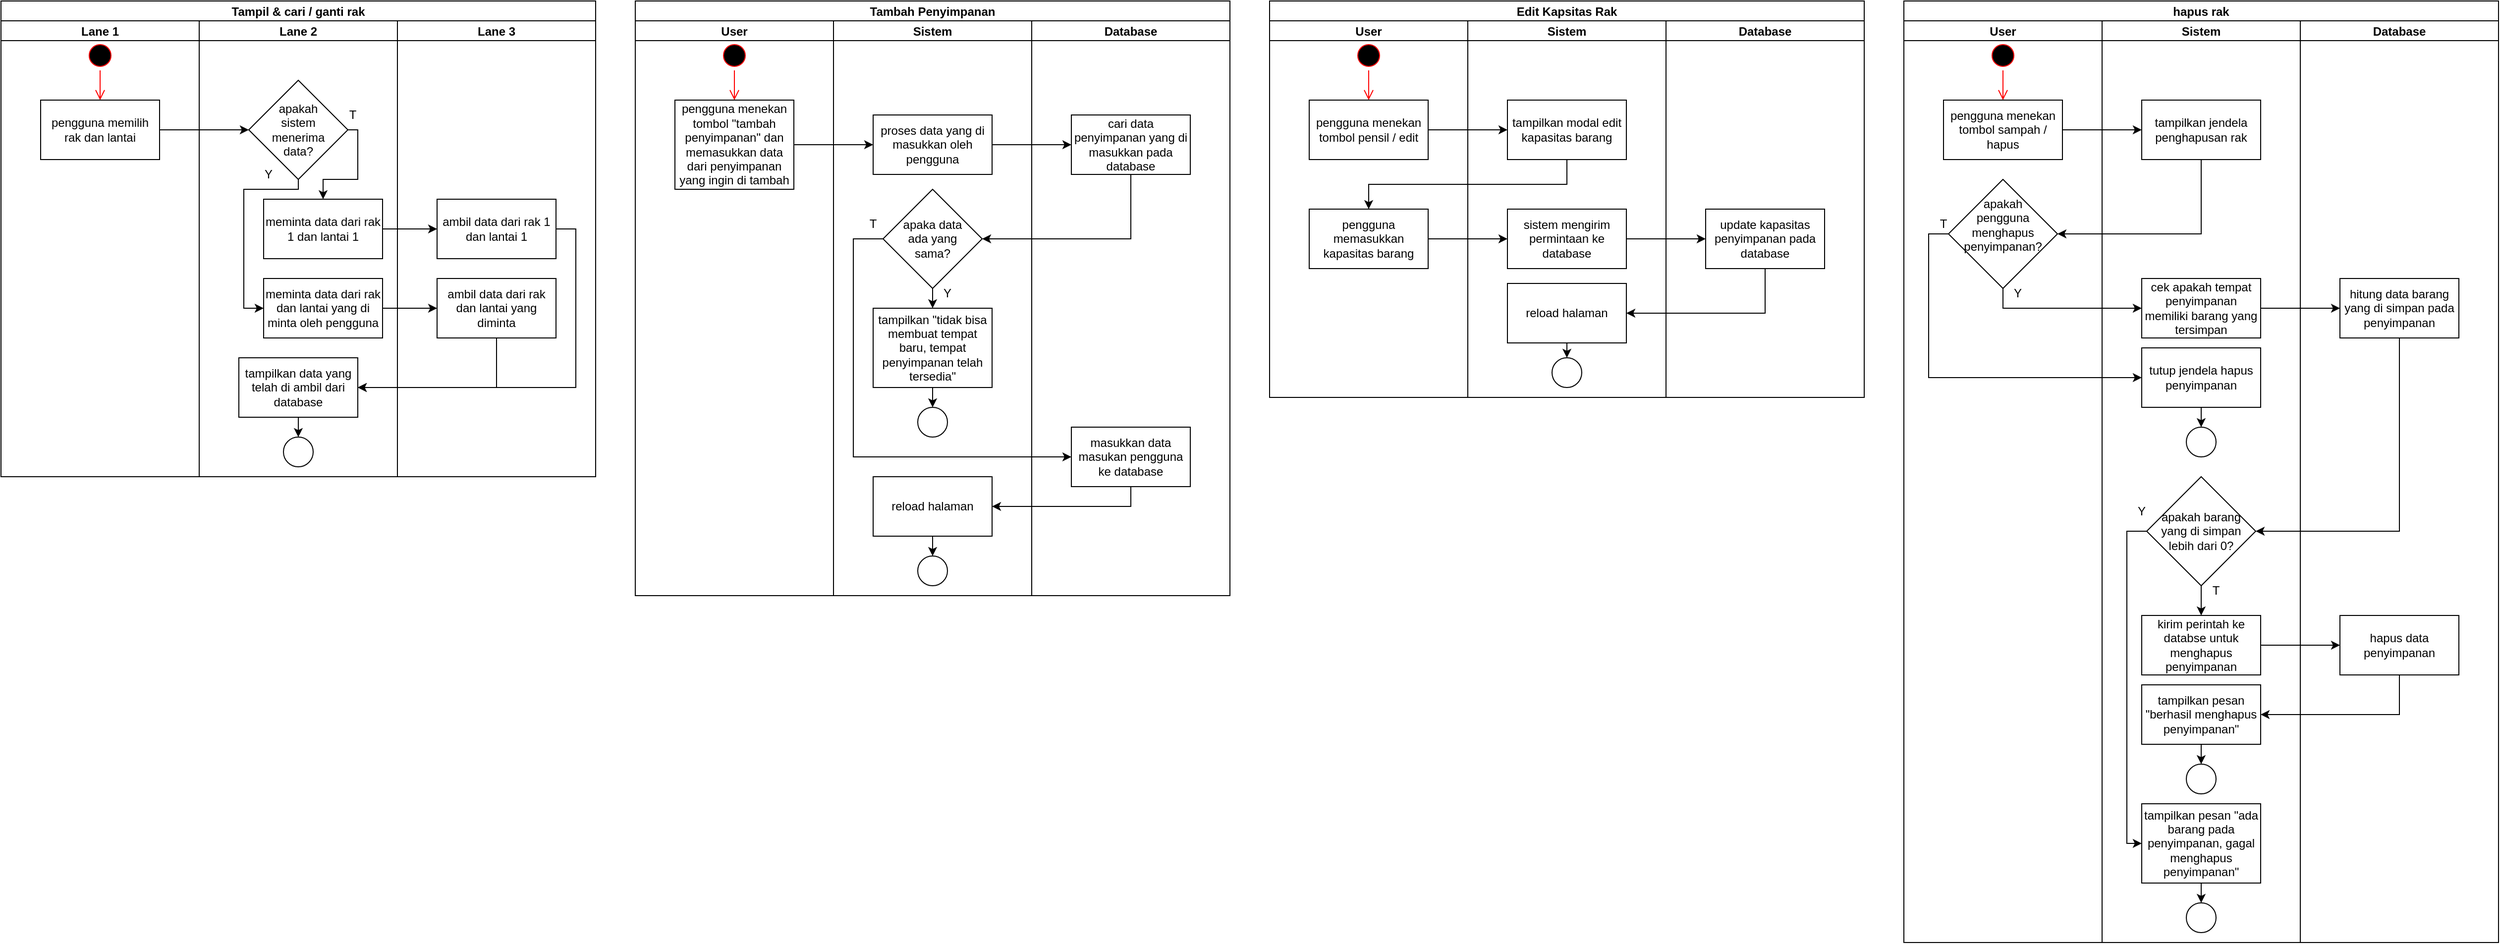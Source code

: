 <mxfile version="16.0.0" type="device"><diagram id="Pn39kzKZuHo1RqQrdE1P" name="Page-1"><mxGraphModel dx="868" dy="482" grid="1" gridSize="10" guides="1" tooltips="1" connect="1" arrows="1" fold="1" page="1" pageScale="1" pageWidth="850" pageHeight="1100" math="0" shadow="0"><root><mxCell id="0"/><mxCell id="1" parent="0"/><mxCell id="o2baZl548UdenLcw_OC--1" value="Tampil &amp; cari / ganti rak" style="swimlane;childLayout=stackLayout;resizeParent=1;resizeParentMax=0;startSize=20;" vertex="1" parent="1"><mxGeometry x="40" y="40" width="600" height="480" as="geometry"/></mxCell><mxCell id="o2baZl548UdenLcw_OC--2" value="Lane 1" style="swimlane;startSize=20;" vertex="1" parent="o2baZl548UdenLcw_OC--1"><mxGeometry y="20" width="200" height="460" as="geometry"/></mxCell><mxCell id="o2baZl548UdenLcw_OC--5" value="" style="ellipse;html=1;shape=startState;fillColor=#000000;strokeColor=#ff0000;" vertex="1" parent="o2baZl548UdenLcw_OC--2"><mxGeometry x="85" y="20" width="30" height="30" as="geometry"/></mxCell><mxCell id="o2baZl548UdenLcw_OC--6" value="" style="edgeStyle=orthogonalEdgeStyle;html=1;verticalAlign=bottom;endArrow=open;endSize=8;strokeColor=#ff0000;rounded=0;" edge="1" source="o2baZl548UdenLcw_OC--5" parent="o2baZl548UdenLcw_OC--2"><mxGeometry relative="1" as="geometry"><mxPoint x="100" y="80" as="targetPoint"/></mxGeometry></mxCell><mxCell id="o2baZl548UdenLcw_OC--7" value="pengguna memilih rak dan lantai" style="rounded=0;whiteSpace=wrap;html=1;" vertex="1" parent="o2baZl548UdenLcw_OC--2"><mxGeometry x="40" y="80" width="120" height="60" as="geometry"/></mxCell><mxCell id="o2baZl548UdenLcw_OC--3" value="Lane 2" style="swimlane;startSize=20;" vertex="1" parent="o2baZl548UdenLcw_OC--1"><mxGeometry x="200" y="20" width="200" height="460" as="geometry"/></mxCell><mxCell id="o2baZl548UdenLcw_OC--17" style="edgeStyle=orthogonalEdgeStyle;rounded=0;orthogonalLoop=1;jettySize=auto;html=1;exitX=0.5;exitY=1;exitDx=0;exitDy=0;entryX=0;entryY=0.5;entryDx=0;entryDy=0;" edge="1" parent="o2baZl548UdenLcw_OC--3" source="o2baZl548UdenLcw_OC--9" target="o2baZl548UdenLcw_OC--13"><mxGeometry relative="1" as="geometry"><Array as="points"><mxPoint x="100" y="170"/><mxPoint x="45" y="170"/><mxPoint x="45" y="290"/></Array></mxGeometry></mxCell><mxCell id="o2baZl548UdenLcw_OC--18" style="edgeStyle=orthogonalEdgeStyle;rounded=0;orthogonalLoop=1;jettySize=auto;html=1;exitX=1;exitY=0.5;exitDx=0;exitDy=0;entryX=0.5;entryY=0;entryDx=0;entryDy=0;" edge="1" parent="o2baZl548UdenLcw_OC--3" source="o2baZl548UdenLcw_OC--9" target="o2baZl548UdenLcw_OC--10"><mxGeometry relative="1" as="geometry"><Array as="points"><mxPoint x="160" y="110"/><mxPoint x="160" y="160"/><mxPoint x="125" y="160"/></Array></mxGeometry></mxCell><mxCell id="o2baZl548UdenLcw_OC--9" value="apakah sistem menerima data?" style="rhombus;whiteSpace=wrap;html=1;spacing=7;spacingLeft=10;spacingBottom=0;spacingRight=10;" vertex="1" parent="o2baZl548UdenLcw_OC--3"><mxGeometry x="50" y="60" width="100" height="100" as="geometry"/></mxCell><mxCell id="o2baZl548UdenLcw_OC--10" value="meminta data dari rak 1 dan lantai 1" style="rounded=0;whiteSpace=wrap;html=1;" vertex="1" parent="o2baZl548UdenLcw_OC--3"><mxGeometry x="65" y="180" width="120" height="60" as="geometry"/></mxCell><mxCell id="o2baZl548UdenLcw_OC--13" value="meminta data dari rak dan lantai yang di minta oleh pengguna" style="rounded=0;whiteSpace=wrap;html=1;" vertex="1" parent="o2baZl548UdenLcw_OC--3"><mxGeometry x="65" y="260" width="120" height="60" as="geometry"/></mxCell><mxCell id="o2baZl548UdenLcw_OC--23" style="edgeStyle=orthogonalEdgeStyle;rounded=0;orthogonalLoop=1;jettySize=auto;html=1;exitX=0.5;exitY=1;exitDx=0;exitDy=0;entryX=0.5;entryY=0;entryDx=0;entryDy=0;" edge="1" parent="o2baZl548UdenLcw_OC--3" source="o2baZl548UdenLcw_OC--12" target="o2baZl548UdenLcw_OC--15"><mxGeometry relative="1" as="geometry"/></mxCell><mxCell id="o2baZl548UdenLcw_OC--12" value="tampilkan data yang telah di ambil dari database" style="rounded=0;whiteSpace=wrap;html=1;" vertex="1" parent="o2baZl548UdenLcw_OC--3"><mxGeometry x="40" y="340" width="120" height="60" as="geometry"/></mxCell><mxCell id="o2baZl548UdenLcw_OC--15" value="" style="ellipse;whiteSpace=wrap;html=1;aspect=fixed;" vertex="1" parent="o2baZl548UdenLcw_OC--3"><mxGeometry x="85" y="420" width="30" height="30" as="geometry"/></mxCell><mxCell id="o2baZl548UdenLcw_OC--104" value="Y" style="text;html=1;strokeColor=none;fillColor=none;align=center;verticalAlign=middle;whiteSpace=wrap;rounded=0;" vertex="1" parent="o2baZl548UdenLcw_OC--3"><mxGeometry x="40" y="140" width="60" height="30" as="geometry"/></mxCell><mxCell id="o2baZl548UdenLcw_OC--105" value="T" style="text;html=1;strokeColor=none;fillColor=none;align=center;verticalAlign=middle;whiteSpace=wrap;rounded=0;" vertex="1" parent="o2baZl548UdenLcw_OC--3"><mxGeometry x="125" y="80" width="60" height="30" as="geometry"/></mxCell><mxCell id="o2baZl548UdenLcw_OC--4" value="Lane 3" style="swimlane;startSize=20;" vertex="1" parent="o2baZl548UdenLcw_OC--1"><mxGeometry x="400" y="20" width="200" height="460" as="geometry"/></mxCell><mxCell id="o2baZl548UdenLcw_OC--11" value="ambil data dari rak 1 dan lantai 1" style="rounded=0;whiteSpace=wrap;html=1;" vertex="1" parent="o2baZl548UdenLcw_OC--4"><mxGeometry x="40" y="180" width="120" height="60" as="geometry"/></mxCell><mxCell id="o2baZl548UdenLcw_OC--14" value="ambil data dari rak dan lantai yang diminta" style="rounded=0;whiteSpace=wrap;html=1;" vertex="1" parent="o2baZl548UdenLcw_OC--4"><mxGeometry x="40" y="260" width="120" height="60" as="geometry"/></mxCell><mxCell id="o2baZl548UdenLcw_OC--16" style="edgeStyle=orthogonalEdgeStyle;rounded=0;orthogonalLoop=1;jettySize=auto;html=1;exitX=1;exitY=0.5;exitDx=0;exitDy=0;entryX=0;entryY=0.5;entryDx=0;entryDy=0;" edge="1" parent="o2baZl548UdenLcw_OC--1" source="o2baZl548UdenLcw_OC--7" target="o2baZl548UdenLcw_OC--9"><mxGeometry relative="1" as="geometry"/></mxCell><mxCell id="o2baZl548UdenLcw_OC--19" style="edgeStyle=orthogonalEdgeStyle;rounded=0;orthogonalLoop=1;jettySize=auto;html=1;exitX=1;exitY=0.5;exitDx=0;exitDy=0;entryX=0;entryY=0.5;entryDx=0;entryDy=0;" edge="1" parent="o2baZl548UdenLcw_OC--1" source="o2baZl548UdenLcw_OC--10" target="o2baZl548UdenLcw_OC--11"><mxGeometry relative="1" as="geometry"/></mxCell><mxCell id="o2baZl548UdenLcw_OC--20" style="edgeStyle=orthogonalEdgeStyle;rounded=0;orthogonalLoop=1;jettySize=auto;html=1;exitX=1;exitY=0.5;exitDx=0;exitDy=0;entryX=0;entryY=0.5;entryDx=0;entryDy=0;" edge="1" parent="o2baZl548UdenLcw_OC--1" source="o2baZl548UdenLcw_OC--13" target="o2baZl548UdenLcw_OC--14"><mxGeometry relative="1" as="geometry"/></mxCell><mxCell id="o2baZl548UdenLcw_OC--21" style="edgeStyle=orthogonalEdgeStyle;rounded=0;orthogonalLoop=1;jettySize=auto;html=1;exitX=0.5;exitY=1;exitDx=0;exitDy=0;entryX=1;entryY=0.5;entryDx=0;entryDy=0;" edge="1" parent="o2baZl548UdenLcw_OC--1" source="o2baZl548UdenLcw_OC--14" target="o2baZl548UdenLcw_OC--12"><mxGeometry relative="1" as="geometry"/></mxCell><mxCell id="o2baZl548UdenLcw_OC--22" style="edgeStyle=orthogonalEdgeStyle;rounded=0;orthogonalLoop=1;jettySize=auto;html=1;exitX=1;exitY=0.5;exitDx=0;exitDy=0;" edge="1" parent="1" source="o2baZl548UdenLcw_OC--11"><mxGeometry relative="1" as="geometry"><mxPoint x="400" y="430" as="targetPoint"/><Array as="points"><mxPoint x="620" y="270"/><mxPoint x="620" y="430"/></Array></mxGeometry></mxCell><mxCell id="o2baZl548UdenLcw_OC--24" value="Tambah Penyimpanan" style="swimlane;childLayout=stackLayout;resizeParent=1;resizeParentMax=0;startSize=20;" vertex="1" parent="1"><mxGeometry x="680" y="40" width="600" height="600" as="geometry"/></mxCell><mxCell id="o2baZl548UdenLcw_OC--25" value="User" style="swimlane;startSize=20;" vertex="1" parent="o2baZl548UdenLcw_OC--24"><mxGeometry y="20" width="200" height="580" as="geometry"/></mxCell><mxCell id="o2baZl548UdenLcw_OC--28" value="" style="ellipse;html=1;shape=startState;fillColor=#000000;strokeColor=#ff0000;" vertex="1" parent="o2baZl548UdenLcw_OC--25"><mxGeometry x="85" y="20" width="30" height="30" as="geometry"/></mxCell><mxCell id="o2baZl548UdenLcw_OC--29" value="" style="edgeStyle=orthogonalEdgeStyle;html=1;verticalAlign=bottom;endArrow=open;endSize=8;strokeColor=#ff0000;rounded=0;" edge="1" source="o2baZl548UdenLcw_OC--28" parent="o2baZl548UdenLcw_OC--25"><mxGeometry relative="1" as="geometry"><mxPoint x="100" y="80" as="targetPoint"/></mxGeometry></mxCell><mxCell id="o2baZl548UdenLcw_OC--30" value="pengguna menekan tombol &quot;tambah penyimpanan&quot; dan memasukkan data dari penyimpanan yang ingin di tambah" style="rounded=0;whiteSpace=wrap;html=1;" vertex="1" parent="o2baZl548UdenLcw_OC--25"><mxGeometry x="40" y="80" width="120" height="90" as="geometry"/></mxCell><mxCell id="o2baZl548UdenLcw_OC--26" value="Sistem" style="swimlane;startSize=20;" vertex="1" parent="o2baZl548UdenLcw_OC--24"><mxGeometry x="200" y="20" width="200" height="580" as="geometry"/></mxCell><mxCell id="o2baZl548UdenLcw_OC--31" value="proses data yang di masukkan oleh pengguna" style="rounded=0;whiteSpace=wrap;html=1;" vertex="1" parent="o2baZl548UdenLcw_OC--26"><mxGeometry x="40" y="95" width="120" height="60" as="geometry"/></mxCell><mxCell id="o2baZl548UdenLcw_OC--39" style="edgeStyle=orthogonalEdgeStyle;rounded=0;orthogonalLoop=1;jettySize=auto;html=1;exitX=0.5;exitY=1;exitDx=0;exitDy=0;entryX=0.5;entryY=0;entryDx=0;entryDy=0;" edge="1" parent="o2baZl548UdenLcw_OC--26" source="o2baZl548UdenLcw_OC--33" target="o2baZl548UdenLcw_OC--34"><mxGeometry relative="1" as="geometry"/></mxCell><mxCell id="o2baZl548UdenLcw_OC--33" value="apaka data ada yang sama?" style="rhombus;whiteSpace=wrap;html=1;spacing=5;spacingLeft=5;spacingRight=5;" vertex="1" parent="o2baZl548UdenLcw_OC--26"><mxGeometry x="50" y="170" width="100" height="100" as="geometry"/></mxCell><mxCell id="o2baZl548UdenLcw_OC--40" style="edgeStyle=orthogonalEdgeStyle;rounded=0;orthogonalLoop=1;jettySize=auto;html=1;exitX=0.5;exitY=1;exitDx=0;exitDy=0;entryX=0.5;entryY=0;entryDx=0;entryDy=0;" edge="1" parent="o2baZl548UdenLcw_OC--26" source="o2baZl548UdenLcw_OC--34" target="o2baZl548UdenLcw_OC--35"><mxGeometry relative="1" as="geometry"/></mxCell><mxCell id="o2baZl548UdenLcw_OC--34" value="tampilkan &quot;tidak bisa membuat tempat baru, tempat penyimpanan telah tersedia&quot;" style="rounded=0;whiteSpace=wrap;html=1;" vertex="1" parent="o2baZl548UdenLcw_OC--26"><mxGeometry x="40" y="290" width="120" height="80" as="geometry"/></mxCell><mxCell id="o2baZl548UdenLcw_OC--35" value="" style="ellipse;whiteSpace=wrap;html=1;aspect=fixed;" vertex="1" parent="o2baZl548UdenLcw_OC--26"><mxGeometry x="85" y="390" width="30" height="30" as="geometry"/></mxCell><mxCell id="o2baZl548UdenLcw_OC--46" style="edgeStyle=orthogonalEdgeStyle;rounded=0;orthogonalLoop=1;jettySize=auto;html=1;exitX=0.5;exitY=1;exitDx=0;exitDy=0;entryX=0.5;entryY=0;entryDx=0;entryDy=0;" edge="1" parent="o2baZl548UdenLcw_OC--26" source="o2baZl548UdenLcw_OC--42" target="o2baZl548UdenLcw_OC--45"><mxGeometry relative="1" as="geometry"/></mxCell><mxCell id="o2baZl548UdenLcw_OC--42" value="reload halaman" style="rounded=0;whiteSpace=wrap;html=1;" vertex="1" parent="o2baZl548UdenLcw_OC--26"><mxGeometry x="40" y="460" width="120" height="60" as="geometry"/></mxCell><mxCell id="o2baZl548UdenLcw_OC--45" value="" style="ellipse;whiteSpace=wrap;html=1;aspect=fixed;" vertex="1" parent="o2baZl548UdenLcw_OC--26"><mxGeometry x="85" y="540" width="30" height="30" as="geometry"/></mxCell><mxCell id="o2baZl548UdenLcw_OC--106" value="Y" style="text;html=1;strokeColor=none;fillColor=none;align=center;verticalAlign=middle;whiteSpace=wrap;rounded=0;" vertex="1" parent="o2baZl548UdenLcw_OC--26"><mxGeometry x="85" y="260" width="60" height="30" as="geometry"/></mxCell><mxCell id="o2baZl548UdenLcw_OC--107" value="T" style="text;html=1;strokeColor=none;fillColor=none;align=center;verticalAlign=middle;whiteSpace=wrap;rounded=0;" vertex="1" parent="o2baZl548UdenLcw_OC--26"><mxGeometry x="10" y="190" width="60" height="30" as="geometry"/></mxCell><mxCell id="o2baZl548UdenLcw_OC--27" value="Database" style="swimlane;startSize=20;" vertex="1" parent="o2baZl548UdenLcw_OC--24"><mxGeometry x="400" y="20" width="200" height="580" as="geometry"/></mxCell><mxCell id="o2baZl548UdenLcw_OC--32" value="cari data penyimpanan yang di masukkan pada database" style="rounded=0;whiteSpace=wrap;html=1;" vertex="1" parent="o2baZl548UdenLcw_OC--27"><mxGeometry x="40" y="95" width="120" height="60" as="geometry"/></mxCell><mxCell id="o2baZl548UdenLcw_OC--41" value="masukkan data masukan pengguna ke database" style="rounded=0;whiteSpace=wrap;html=1;" vertex="1" parent="o2baZl548UdenLcw_OC--27"><mxGeometry x="40" y="410" width="120" height="60" as="geometry"/></mxCell><mxCell id="o2baZl548UdenLcw_OC--36" style="edgeStyle=orthogonalEdgeStyle;rounded=0;orthogonalLoop=1;jettySize=auto;html=1;exitX=1;exitY=0.5;exitDx=0;exitDy=0;entryX=0;entryY=0.5;entryDx=0;entryDy=0;" edge="1" parent="o2baZl548UdenLcw_OC--24" source="o2baZl548UdenLcw_OC--30" target="o2baZl548UdenLcw_OC--31"><mxGeometry relative="1" as="geometry"/></mxCell><mxCell id="o2baZl548UdenLcw_OC--37" style="edgeStyle=orthogonalEdgeStyle;rounded=0;orthogonalLoop=1;jettySize=auto;html=1;exitX=1;exitY=0.5;exitDx=0;exitDy=0;entryX=0;entryY=0.5;entryDx=0;entryDy=0;" edge="1" parent="o2baZl548UdenLcw_OC--24" source="o2baZl548UdenLcw_OC--31" target="o2baZl548UdenLcw_OC--32"><mxGeometry relative="1" as="geometry"/></mxCell><mxCell id="o2baZl548UdenLcw_OC--38" style="edgeStyle=orthogonalEdgeStyle;rounded=0;orthogonalLoop=1;jettySize=auto;html=1;exitX=0.5;exitY=1;exitDx=0;exitDy=0;entryX=1;entryY=0.5;entryDx=0;entryDy=0;" edge="1" parent="o2baZl548UdenLcw_OC--24" source="o2baZl548UdenLcw_OC--32" target="o2baZl548UdenLcw_OC--33"><mxGeometry relative="1" as="geometry"/></mxCell><mxCell id="o2baZl548UdenLcw_OC--43" style="edgeStyle=orthogonalEdgeStyle;rounded=0;orthogonalLoop=1;jettySize=auto;html=1;exitX=0;exitY=0.5;exitDx=0;exitDy=0;entryX=0;entryY=0.5;entryDx=0;entryDy=0;" edge="1" parent="o2baZl548UdenLcw_OC--24" source="o2baZl548UdenLcw_OC--33" target="o2baZl548UdenLcw_OC--41"><mxGeometry relative="1" as="geometry"><Array as="points"><mxPoint x="220" y="240"/><mxPoint x="220" y="460"/></Array></mxGeometry></mxCell><mxCell id="o2baZl548UdenLcw_OC--44" style="edgeStyle=orthogonalEdgeStyle;rounded=0;orthogonalLoop=1;jettySize=auto;html=1;exitX=0.5;exitY=1;exitDx=0;exitDy=0;entryX=1;entryY=0.5;entryDx=0;entryDy=0;" edge="1" parent="o2baZl548UdenLcw_OC--24" source="o2baZl548UdenLcw_OC--41" target="o2baZl548UdenLcw_OC--42"><mxGeometry relative="1" as="geometry"/></mxCell><mxCell id="o2baZl548UdenLcw_OC--47" value="Edit Kapsitas Rak" style="swimlane;childLayout=stackLayout;resizeParent=1;resizeParentMax=0;startSize=20;" vertex="1" parent="1"><mxGeometry x="1320" y="40" width="600" height="400" as="geometry"/></mxCell><mxCell id="o2baZl548UdenLcw_OC--48" value="User" style="swimlane;startSize=20;" vertex="1" parent="o2baZl548UdenLcw_OC--47"><mxGeometry y="20" width="200" height="380" as="geometry"/></mxCell><mxCell id="o2baZl548UdenLcw_OC--51" value="" style="ellipse;html=1;shape=startState;fillColor=#000000;strokeColor=#ff0000;" vertex="1" parent="o2baZl548UdenLcw_OC--48"><mxGeometry x="85" y="20" width="30" height="30" as="geometry"/></mxCell><mxCell id="o2baZl548UdenLcw_OC--52" value="" style="edgeStyle=orthogonalEdgeStyle;html=1;verticalAlign=bottom;endArrow=open;endSize=8;strokeColor=#ff0000;rounded=0;" edge="1" parent="o2baZl548UdenLcw_OC--48" source="o2baZl548UdenLcw_OC--51"><mxGeometry relative="1" as="geometry"><mxPoint x="100" y="80" as="targetPoint"/></mxGeometry></mxCell><mxCell id="o2baZl548UdenLcw_OC--53" value="pengguna menekan tombol pensil / edit" style="rounded=0;whiteSpace=wrap;html=1;" vertex="1" parent="o2baZl548UdenLcw_OC--48"><mxGeometry x="40" y="80" width="120" height="60" as="geometry"/></mxCell><mxCell id="o2baZl548UdenLcw_OC--55" value="pengguna memasukkan kapasitas barang" style="rounded=0;whiteSpace=wrap;html=1;" vertex="1" parent="o2baZl548UdenLcw_OC--48"><mxGeometry x="40" y="190" width="120" height="60" as="geometry"/></mxCell><mxCell id="o2baZl548UdenLcw_OC--49" value="Sistem" style="swimlane;startSize=20;" vertex="1" parent="o2baZl548UdenLcw_OC--47"><mxGeometry x="200" y="20" width="200" height="380" as="geometry"/></mxCell><mxCell id="o2baZl548UdenLcw_OC--54" value="tampilkan modal edit kapasitas barang" style="rounded=0;whiteSpace=wrap;html=1;" vertex="1" parent="o2baZl548UdenLcw_OC--49"><mxGeometry x="40" y="80" width="120" height="60" as="geometry"/></mxCell><mxCell id="o2baZl548UdenLcw_OC--56" value="sistem mengirim permintaan ke database" style="rounded=0;whiteSpace=wrap;html=1;" vertex="1" parent="o2baZl548UdenLcw_OC--49"><mxGeometry x="40" y="190" width="120" height="60" as="geometry"/></mxCell><mxCell id="o2baZl548UdenLcw_OC--66" style="edgeStyle=orthogonalEdgeStyle;rounded=0;orthogonalLoop=1;jettySize=auto;html=1;exitX=0.5;exitY=1;exitDx=0;exitDy=0;entryX=0.5;entryY=0;entryDx=0;entryDy=0;" edge="1" parent="o2baZl548UdenLcw_OC--49" source="o2baZl548UdenLcw_OC--58" target="o2baZl548UdenLcw_OC--65"><mxGeometry relative="1" as="geometry"/></mxCell><mxCell id="o2baZl548UdenLcw_OC--58" value="reload halaman" style="rounded=0;whiteSpace=wrap;html=1;" vertex="1" parent="o2baZl548UdenLcw_OC--49"><mxGeometry x="40" y="265" width="120" height="60" as="geometry"/></mxCell><mxCell id="o2baZl548UdenLcw_OC--65" value="" style="ellipse;whiteSpace=wrap;html=1;aspect=fixed;" vertex="1" parent="o2baZl548UdenLcw_OC--49"><mxGeometry x="85" y="340" width="30" height="30" as="geometry"/></mxCell><mxCell id="o2baZl548UdenLcw_OC--50" value="Database" style="swimlane;startSize=20;" vertex="1" parent="o2baZl548UdenLcw_OC--47"><mxGeometry x="400" y="20" width="200" height="380" as="geometry"/></mxCell><mxCell id="o2baZl548UdenLcw_OC--57" value="update kapasitas penyimpanan pada database" style="rounded=0;whiteSpace=wrap;html=1;" vertex="1" parent="o2baZl548UdenLcw_OC--50"><mxGeometry x="40" y="190" width="120" height="60" as="geometry"/></mxCell><mxCell id="o2baZl548UdenLcw_OC--59" style="edgeStyle=orthogonalEdgeStyle;rounded=0;orthogonalLoop=1;jettySize=auto;html=1;exitX=1;exitY=0.5;exitDx=0;exitDy=0;entryX=0;entryY=0.5;entryDx=0;entryDy=0;" edge="1" parent="o2baZl548UdenLcw_OC--47" source="o2baZl548UdenLcw_OC--53" target="o2baZl548UdenLcw_OC--54"><mxGeometry relative="1" as="geometry"/></mxCell><mxCell id="o2baZl548UdenLcw_OC--61" style="edgeStyle=orthogonalEdgeStyle;rounded=0;orthogonalLoop=1;jettySize=auto;html=1;exitX=0.5;exitY=1;exitDx=0;exitDy=0;entryX=0.5;entryY=0;entryDx=0;entryDy=0;" edge="1" parent="o2baZl548UdenLcw_OC--47" source="o2baZl548UdenLcw_OC--54" target="o2baZl548UdenLcw_OC--55"><mxGeometry relative="1" as="geometry"/></mxCell><mxCell id="o2baZl548UdenLcw_OC--62" style="edgeStyle=orthogonalEdgeStyle;rounded=0;orthogonalLoop=1;jettySize=auto;html=1;exitX=1;exitY=0.5;exitDx=0;exitDy=0;entryX=0;entryY=0.5;entryDx=0;entryDy=0;" edge="1" parent="o2baZl548UdenLcw_OC--47" source="o2baZl548UdenLcw_OC--55" target="o2baZl548UdenLcw_OC--56"><mxGeometry relative="1" as="geometry"/></mxCell><mxCell id="o2baZl548UdenLcw_OC--63" style="edgeStyle=orthogonalEdgeStyle;rounded=0;orthogonalLoop=1;jettySize=auto;html=1;exitX=1;exitY=0.5;exitDx=0;exitDy=0;entryX=0;entryY=0.5;entryDx=0;entryDy=0;" edge="1" parent="o2baZl548UdenLcw_OC--47" source="o2baZl548UdenLcw_OC--56" target="o2baZl548UdenLcw_OC--57"><mxGeometry relative="1" as="geometry"/></mxCell><mxCell id="o2baZl548UdenLcw_OC--64" style="edgeStyle=orthogonalEdgeStyle;rounded=0;orthogonalLoop=1;jettySize=auto;html=1;exitX=0.5;exitY=1;exitDx=0;exitDy=0;entryX=1;entryY=0.5;entryDx=0;entryDy=0;" edge="1" parent="o2baZl548UdenLcw_OC--47" source="o2baZl548UdenLcw_OC--57" target="o2baZl548UdenLcw_OC--58"><mxGeometry relative="1" as="geometry"/></mxCell><mxCell id="o2baZl548UdenLcw_OC--67" value="hapus rak" style="swimlane;childLayout=stackLayout;resizeParent=1;resizeParentMax=0;startSize=20;" vertex="1" parent="1"><mxGeometry x="1960" y="40" width="600" height="950" as="geometry"/></mxCell><mxCell id="o2baZl548UdenLcw_OC--68" value="User" style="swimlane;startSize=20;" vertex="1" parent="o2baZl548UdenLcw_OC--67"><mxGeometry y="20" width="200" height="930" as="geometry"/></mxCell><mxCell id="o2baZl548UdenLcw_OC--72" value="" style="ellipse;html=1;shape=startState;fillColor=#000000;strokeColor=#ff0000;" vertex="1" parent="o2baZl548UdenLcw_OC--68"><mxGeometry x="85" y="20" width="30" height="30" as="geometry"/></mxCell><mxCell id="o2baZl548UdenLcw_OC--73" value="" style="edgeStyle=orthogonalEdgeStyle;html=1;verticalAlign=bottom;endArrow=open;endSize=8;strokeColor=#ff0000;rounded=0;" edge="1" parent="o2baZl548UdenLcw_OC--68" source="o2baZl548UdenLcw_OC--72"><mxGeometry relative="1" as="geometry"><mxPoint x="100" y="80" as="targetPoint"/></mxGeometry></mxCell><mxCell id="o2baZl548UdenLcw_OC--74" value="pengguna menekan tombol sampah / hapus" style="rounded=0;whiteSpace=wrap;html=1;" vertex="1" parent="o2baZl548UdenLcw_OC--68"><mxGeometry x="40" y="80" width="120" height="60" as="geometry"/></mxCell><mxCell id="o2baZl548UdenLcw_OC--77" value="apakah pengguna menghapus penyimpanan?" style="rhombus;whiteSpace=wrap;html=1;spacingLeft=8;spacingRight=8;spacing=10;spacingBottom=18;" vertex="1" parent="o2baZl548UdenLcw_OC--68"><mxGeometry x="45" y="160" width="110" height="110" as="geometry"/></mxCell><mxCell id="o2baZl548UdenLcw_OC--108" value="Y" style="text;html=1;strokeColor=none;fillColor=none;align=center;verticalAlign=middle;whiteSpace=wrap;rounded=0;" vertex="1" parent="o2baZl548UdenLcw_OC--68"><mxGeometry x="85" y="260" width="60" height="30" as="geometry"/></mxCell><mxCell id="o2baZl548UdenLcw_OC--109" value="T" style="text;html=1;strokeColor=none;fillColor=none;align=center;verticalAlign=middle;whiteSpace=wrap;rounded=0;" vertex="1" parent="o2baZl548UdenLcw_OC--68"><mxGeometry x="10" y="190" width="60" height="30" as="geometry"/></mxCell><mxCell id="o2baZl548UdenLcw_OC--69" value="Sistem" style="swimlane;startSize=20;" vertex="1" parent="o2baZl548UdenLcw_OC--67"><mxGeometry x="200" y="20" width="200" height="930" as="geometry"/></mxCell><mxCell id="o2baZl548UdenLcw_OC--75" value="tampilkan jendela penghapusan rak" style="rounded=0;whiteSpace=wrap;html=1;" vertex="1" parent="o2baZl548UdenLcw_OC--69"><mxGeometry x="40" y="80" width="120" height="60" as="geometry"/></mxCell><mxCell id="o2baZl548UdenLcw_OC--78" value="cek apakah tempat penyimpanan memiliki barang yang tersimpan" style="rounded=0;whiteSpace=wrap;html=1;" vertex="1" parent="o2baZl548UdenLcw_OC--69"><mxGeometry x="40" y="260" width="120" height="60" as="geometry"/></mxCell><mxCell id="o2baZl548UdenLcw_OC--95" style="edgeStyle=orthogonalEdgeStyle;rounded=0;orthogonalLoop=1;jettySize=auto;html=1;exitX=0.5;exitY=1;exitDx=0;exitDy=0;entryX=0.5;entryY=0;entryDx=0;entryDy=0;" edge="1" parent="o2baZl548UdenLcw_OC--69" source="o2baZl548UdenLcw_OC--80" target="o2baZl548UdenLcw_OC--79"><mxGeometry relative="1" as="geometry"/></mxCell><mxCell id="o2baZl548UdenLcw_OC--99" style="edgeStyle=orthogonalEdgeStyle;rounded=0;orthogonalLoop=1;jettySize=auto;html=1;exitX=0;exitY=0.5;exitDx=0;exitDy=0;entryX=0;entryY=0.5;entryDx=0;entryDy=0;" edge="1" parent="o2baZl548UdenLcw_OC--69" source="o2baZl548UdenLcw_OC--80" target="o2baZl548UdenLcw_OC--83"><mxGeometry relative="1" as="geometry"/></mxCell><mxCell id="o2baZl548UdenLcw_OC--80" value="apakah barang yang di simpan lebih dari 0?" style="rhombus;whiteSpace=wrap;html=1;spacingLeft=10;spacingRight=10;" vertex="1" parent="o2baZl548UdenLcw_OC--69"><mxGeometry x="45" y="460" width="110" height="110" as="geometry"/></mxCell><mxCell id="o2baZl548UdenLcw_OC--79" value="kirim perintah ke databse untuk menghapus penyimpanan" style="rounded=0;whiteSpace=wrap;html=1;" vertex="1" parent="o2baZl548UdenLcw_OC--69"><mxGeometry x="40" y="600" width="120" height="60" as="geometry"/></mxCell><mxCell id="o2baZl548UdenLcw_OC--103" style="edgeStyle=orthogonalEdgeStyle;rounded=0;orthogonalLoop=1;jettySize=auto;html=1;exitX=0.5;exitY=1;exitDx=0;exitDy=0;entryX=0.5;entryY=0;entryDx=0;entryDy=0;" edge="1" parent="o2baZl548UdenLcw_OC--69" source="o2baZl548UdenLcw_OC--81" target="o2baZl548UdenLcw_OC--102"><mxGeometry relative="1" as="geometry"/></mxCell><mxCell id="o2baZl548UdenLcw_OC--81" value="tampilkan pesan &quot;berhasil menghapus penyimpanan&quot;" style="rounded=0;whiteSpace=wrap;html=1;" vertex="1" parent="o2baZl548UdenLcw_OC--69"><mxGeometry x="40" y="670" width="120" height="60" as="geometry"/></mxCell><mxCell id="o2baZl548UdenLcw_OC--101" style="edgeStyle=orthogonalEdgeStyle;rounded=0;orthogonalLoop=1;jettySize=auto;html=1;exitX=0.5;exitY=1;exitDx=0;exitDy=0;entryX=0.5;entryY=0;entryDx=0;entryDy=0;" edge="1" parent="o2baZl548UdenLcw_OC--69" source="o2baZl548UdenLcw_OC--83" target="o2baZl548UdenLcw_OC--100"><mxGeometry relative="1" as="geometry"/></mxCell><mxCell id="o2baZl548UdenLcw_OC--83" value="tampilkan pesan &quot;ada barang pada penyimpanan, gagal menghapus penyimpanan&quot;" style="rounded=0;whiteSpace=wrap;html=1;" vertex="1" parent="o2baZl548UdenLcw_OC--69"><mxGeometry x="40" y="790" width="120" height="80" as="geometry"/></mxCell><mxCell id="o2baZl548UdenLcw_OC--91" style="edgeStyle=orthogonalEdgeStyle;rounded=0;orthogonalLoop=1;jettySize=auto;html=1;exitX=0.5;exitY=1;exitDx=0;exitDy=0;entryX=0.5;entryY=0;entryDx=0;entryDy=0;" edge="1" parent="o2baZl548UdenLcw_OC--69" source="o2baZl548UdenLcw_OC--84" target="o2baZl548UdenLcw_OC--90"><mxGeometry relative="1" as="geometry"/></mxCell><mxCell id="o2baZl548UdenLcw_OC--84" value="tutup jendela hapus penyimpanan" style="rounded=0;whiteSpace=wrap;html=1;" vertex="1" parent="o2baZl548UdenLcw_OC--69"><mxGeometry x="40" y="330" width="120" height="60" as="geometry"/></mxCell><mxCell id="o2baZl548UdenLcw_OC--90" value="" style="ellipse;whiteSpace=wrap;html=1;aspect=fixed;" vertex="1" parent="o2baZl548UdenLcw_OC--69"><mxGeometry x="85" y="410" width="30" height="30" as="geometry"/></mxCell><mxCell id="o2baZl548UdenLcw_OC--100" value="" style="ellipse;whiteSpace=wrap;html=1;aspect=fixed;" vertex="1" parent="o2baZl548UdenLcw_OC--69"><mxGeometry x="85" y="890" width="30" height="30" as="geometry"/></mxCell><mxCell id="o2baZl548UdenLcw_OC--102" value="" style="ellipse;whiteSpace=wrap;html=1;aspect=fixed;" vertex="1" parent="o2baZl548UdenLcw_OC--69"><mxGeometry x="85" y="750" width="30" height="30" as="geometry"/></mxCell><mxCell id="o2baZl548UdenLcw_OC--110" value="Y" style="text;html=1;strokeColor=none;fillColor=none;align=center;verticalAlign=middle;whiteSpace=wrap;rounded=0;" vertex="1" parent="o2baZl548UdenLcw_OC--69"><mxGeometry x="10" y="480" width="60" height="30" as="geometry"/></mxCell><mxCell id="o2baZl548UdenLcw_OC--112" value="T" style="text;html=1;strokeColor=none;fillColor=none;align=center;verticalAlign=middle;whiteSpace=wrap;rounded=0;" vertex="1" parent="o2baZl548UdenLcw_OC--69"><mxGeometry x="85" y="560" width="60" height="30" as="geometry"/></mxCell><mxCell id="o2baZl548UdenLcw_OC--70" value="Database" style="swimlane;startSize=20;" vertex="1" parent="o2baZl548UdenLcw_OC--67"><mxGeometry x="400" y="20" width="200" height="930" as="geometry"/></mxCell><mxCell id="o2baZl548UdenLcw_OC--76" value="hitung data barang yang di simpan pada penyimpanan" style="rounded=0;whiteSpace=wrap;html=1;" vertex="1" parent="o2baZl548UdenLcw_OC--70"><mxGeometry x="40" y="260" width="120" height="60" as="geometry"/></mxCell><mxCell id="o2baZl548UdenLcw_OC--82" value="hapus data penyimpanan" style="rounded=0;whiteSpace=wrap;html=1;" vertex="1" parent="o2baZl548UdenLcw_OC--70"><mxGeometry x="40" y="600" width="120" height="60" as="geometry"/></mxCell><mxCell id="o2baZl548UdenLcw_OC--85" style="edgeStyle=orthogonalEdgeStyle;rounded=0;orthogonalLoop=1;jettySize=auto;html=1;exitX=1;exitY=0.5;exitDx=0;exitDy=0;entryX=0;entryY=0.5;entryDx=0;entryDy=0;" edge="1" parent="o2baZl548UdenLcw_OC--67" source="o2baZl548UdenLcw_OC--74" target="o2baZl548UdenLcw_OC--75"><mxGeometry relative="1" as="geometry"/></mxCell><mxCell id="o2baZl548UdenLcw_OC--87" style="edgeStyle=orthogonalEdgeStyle;rounded=0;orthogonalLoop=1;jettySize=auto;html=1;exitX=0.5;exitY=1;exitDx=0;exitDy=0;entryX=1;entryY=0.5;entryDx=0;entryDy=0;" edge="1" parent="o2baZl548UdenLcw_OC--67" source="o2baZl548UdenLcw_OC--75" target="o2baZl548UdenLcw_OC--77"><mxGeometry relative="1" as="geometry"/></mxCell><mxCell id="o2baZl548UdenLcw_OC--88" style="edgeStyle=orthogonalEdgeStyle;rounded=0;orthogonalLoop=1;jettySize=auto;html=1;exitX=0.5;exitY=1;exitDx=0;exitDy=0;entryX=0;entryY=0.5;entryDx=0;entryDy=0;" edge="1" parent="o2baZl548UdenLcw_OC--67" source="o2baZl548UdenLcw_OC--77" target="o2baZl548UdenLcw_OC--78"><mxGeometry relative="1" as="geometry"/></mxCell><mxCell id="o2baZl548UdenLcw_OC--89" style="edgeStyle=orthogonalEdgeStyle;rounded=0;orthogonalLoop=1;jettySize=auto;html=1;exitX=0;exitY=0.5;exitDx=0;exitDy=0;entryX=0;entryY=0.5;entryDx=0;entryDy=0;" edge="1" parent="o2baZl548UdenLcw_OC--67" source="o2baZl548UdenLcw_OC--77" target="o2baZl548UdenLcw_OC--84"><mxGeometry relative="1" as="geometry"/></mxCell><mxCell id="o2baZl548UdenLcw_OC--93" style="edgeStyle=orthogonalEdgeStyle;rounded=0;orthogonalLoop=1;jettySize=auto;html=1;exitX=1;exitY=0.5;exitDx=0;exitDy=0;entryX=0;entryY=0.5;entryDx=0;entryDy=0;" edge="1" parent="o2baZl548UdenLcw_OC--67" source="o2baZl548UdenLcw_OC--78" target="o2baZl548UdenLcw_OC--76"><mxGeometry relative="1" as="geometry"/></mxCell><mxCell id="o2baZl548UdenLcw_OC--94" style="edgeStyle=orthogonalEdgeStyle;rounded=0;orthogonalLoop=1;jettySize=auto;html=1;exitX=0.5;exitY=1;exitDx=0;exitDy=0;entryX=1;entryY=0.5;entryDx=0;entryDy=0;" edge="1" parent="o2baZl548UdenLcw_OC--67" source="o2baZl548UdenLcw_OC--76" target="o2baZl548UdenLcw_OC--80"><mxGeometry relative="1" as="geometry"/></mxCell><mxCell id="o2baZl548UdenLcw_OC--96" style="edgeStyle=orthogonalEdgeStyle;rounded=0;orthogonalLoop=1;jettySize=auto;html=1;exitX=1;exitY=0.5;exitDx=0;exitDy=0;entryX=0;entryY=0.5;entryDx=0;entryDy=0;" edge="1" parent="o2baZl548UdenLcw_OC--67" source="o2baZl548UdenLcw_OC--79" target="o2baZl548UdenLcw_OC--82"><mxGeometry relative="1" as="geometry"/></mxCell><mxCell id="o2baZl548UdenLcw_OC--98" style="edgeStyle=orthogonalEdgeStyle;rounded=0;orthogonalLoop=1;jettySize=auto;html=1;exitX=0.5;exitY=1;exitDx=0;exitDy=0;entryX=1;entryY=0.5;entryDx=0;entryDy=0;" edge="1" parent="o2baZl548UdenLcw_OC--67" source="o2baZl548UdenLcw_OC--82" target="o2baZl548UdenLcw_OC--81"><mxGeometry relative="1" as="geometry"/></mxCell></root></mxGraphModel></diagram></mxfile>